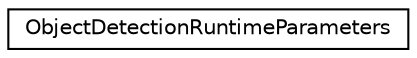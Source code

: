 digraph "Graphical Class Hierarchy"
{
 // LATEX_PDF_SIZE
  edge [fontname="Helvetica",fontsize="10",labelfontname="Helvetica",labelfontsize="10"];
  node [fontname="Helvetica",fontsize="10",shape=record];
  rankdir="LR";
  Node0 [label="ObjectDetectionRuntimeParameters",height=0.2,width=0.4,color="black", fillcolor="white", style="filled",URL="$structsl_1_1ObjectDetectionRuntimeParameters.html",tooltip="Sets the object detection runtime parameters."];
}
